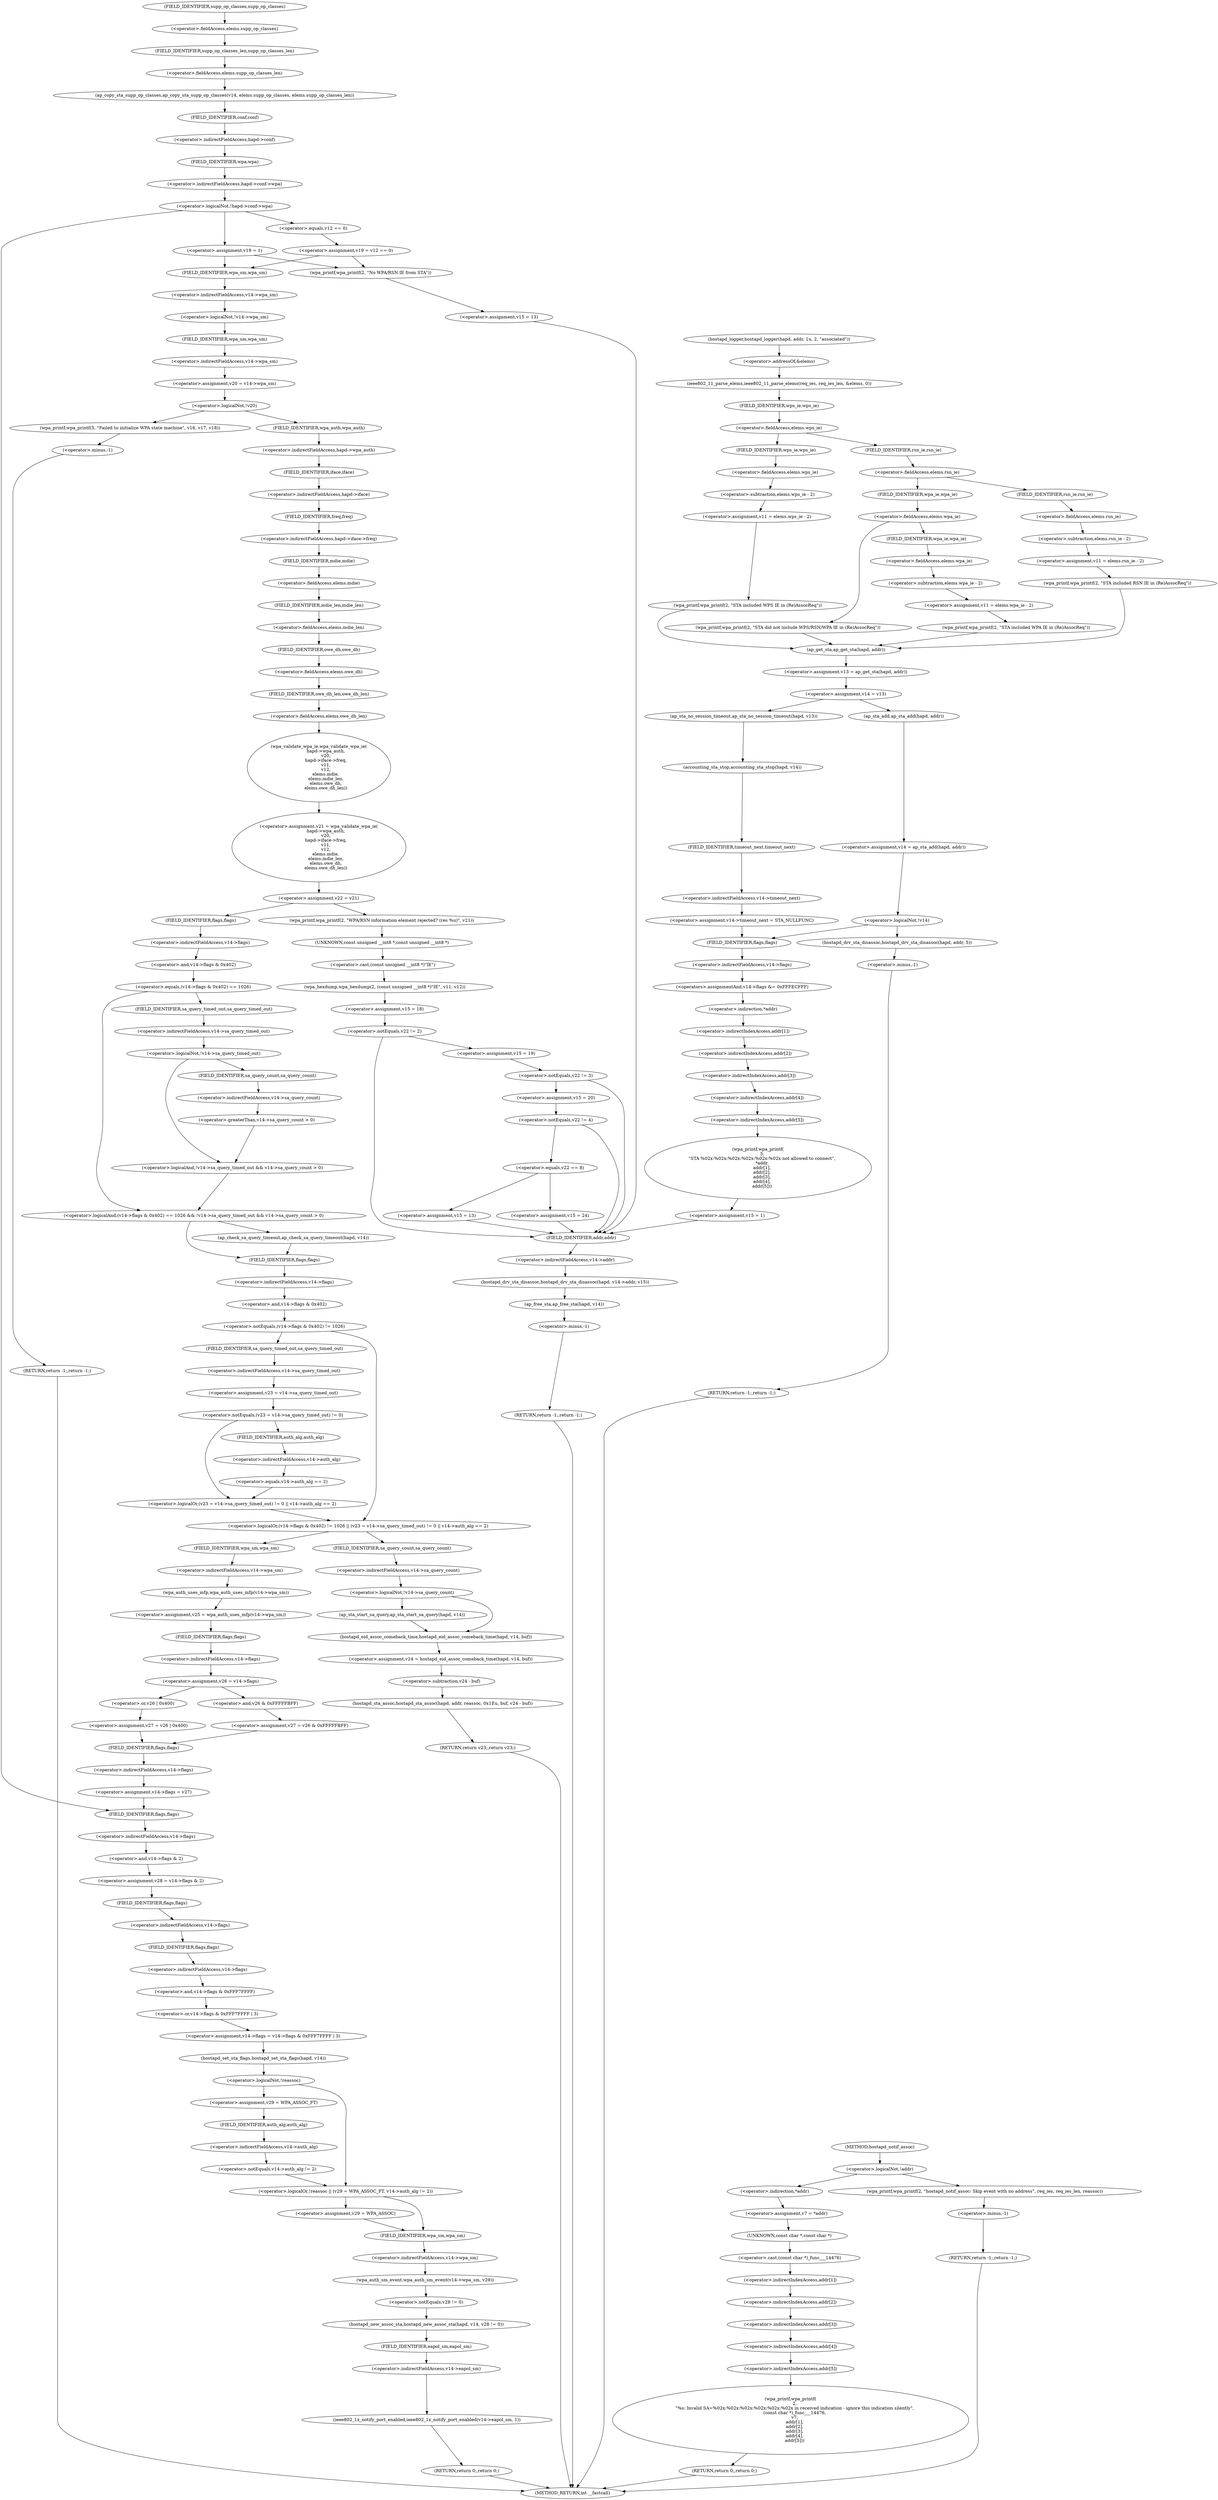 digraph hostapd_notif_assoc {  
"1000153" [label = "(<operator>.logicalNot,!addr)" ]
"1000156" [label = "(wpa_printf,wpa_printf(2, \"hostapd_notif_assoc: Skip event with no address\", req_ies, req_ies_len, reassoc))" ]
"1000162" [label = "(RETURN,return -1;,return -1;)" ]
"1000163" [label = "(<operator>.minus,-1)" ]
"1000165" [label = "(<operator>.assignment,v7 = *addr)" ]
"1000167" [label = "(<operator>.indirection,*addr)" ]
"1000170" [label = "(wpa_printf,wpa_printf(\n      2,\n      \"%s: Invalid SA=%02x:%02x:%02x:%02x:%02x:%02x in received indication - ignore this indication silently\",\n      (const char *)_func___14476,\n      v7,\n      addr[1],\n      addr[2],\n      addr[3],\n      addr[4],\n      addr[5]))" ]
"1000173" [label = "(<operator>.cast,(const char *)_func___14476)" ]
"1000174" [label = "(UNKNOWN,const char *,const char *)" ]
"1000177" [label = "(<operator>.indirectIndexAccess,addr[1])" ]
"1000180" [label = "(<operator>.indirectIndexAccess,addr[2])" ]
"1000183" [label = "(<operator>.indirectIndexAccess,addr[3])" ]
"1000186" [label = "(<operator>.indirectIndexAccess,addr[4])" ]
"1000189" [label = "(<operator>.indirectIndexAccess,addr[5])" ]
"1000192" [label = "(RETURN,return 0;,return 0;)" ]
"1000194" [label = "(hostapd_logger,hostapd_logger(hapd, addr, 1u, 2, \"associated\"))" ]
"1000200" [label = "(ieee802_11_parse_elems,ieee802_11_parse_elems(req_ies, req_ies_len, &elems, 0))" ]
"1000203" [label = "(<operator>.addressOf,&elems)" ]
"1000207" [label = "(<operator>.fieldAccess,elems.wps_ie)" ]
"1000209" [label = "(FIELD_IDENTIFIER,wps_ie,wps_ie)" ]
"1000211" [label = "(<operator>.assignment,v11 = elems.wps_ie - 2)" ]
"1000213" [label = "(<operator>.subtraction,elems.wps_ie - 2)" ]
"1000214" [label = "(<operator>.fieldAccess,elems.wps_ie)" ]
"1000216" [label = "(FIELD_IDENTIFIER,wps_ie,wps_ie)" ]
"1000219" [label = "(wpa_printf,wpa_printf(2, \"STA included WPS IE in (Re)AssocReq\"))" ]
"1000224" [label = "(<operator>.fieldAccess,elems.rsn_ie)" ]
"1000226" [label = "(FIELD_IDENTIFIER,rsn_ie,rsn_ie)" ]
"1000228" [label = "(<operator>.assignment,v11 = elems.rsn_ie - 2)" ]
"1000230" [label = "(<operator>.subtraction,elems.rsn_ie - 2)" ]
"1000231" [label = "(<operator>.fieldAccess,elems.rsn_ie)" ]
"1000233" [label = "(FIELD_IDENTIFIER,rsn_ie,rsn_ie)" ]
"1000236" [label = "(wpa_printf,wpa_printf(2, \"STA included RSN IE in (Re)AssocReq\"))" ]
"1000241" [label = "(<operator>.fieldAccess,elems.wpa_ie)" ]
"1000243" [label = "(FIELD_IDENTIFIER,wpa_ie,wpa_ie)" ]
"1000245" [label = "(<operator>.assignment,v11 = elems.wpa_ie - 2)" ]
"1000247" [label = "(<operator>.subtraction,elems.wpa_ie - 2)" ]
"1000248" [label = "(<operator>.fieldAccess,elems.wpa_ie)" ]
"1000250" [label = "(FIELD_IDENTIFIER,wpa_ie,wpa_ie)" ]
"1000253" [label = "(wpa_printf,wpa_printf(2, \"STA included WPA IE in (Re)AssocReq\"))" ]
"1000260" [label = "(wpa_printf,wpa_printf(2, \"STA did not include WPS/RSN/WPA IE in (Re)AssocReq\"))" ]
"1000263" [label = "(<operator>.assignment,v13 = ap_get_sta(hapd, addr))" ]
"1000265" [label = "(ap_get_sta,ap_get_sta(hapd, addr))" ]
"1000268" [label = "(<operator>.assignment,v14 = v13)" ]
"1000274" [label = "(ap_sta_no_session_timeout,ap_sta_no_session_timeout(hapd, v13))" ]
"1000277" [label = "(accounting_sta_stop,accounting_sta_stop(hapd, v14))" ]
"1000280" [label = "(<operator>.assignment,v14->timeout_next = STA_NULLFUNC)" ]
"1000281" [label = "(<operator>.indirectFieldAccess,v14->timeout_next)" ]
"1000283" [label = "(FIELD_IDENTIFIER,timeout_next,timeout_next)" ]
"1000287" [label = "(<operator>.assignment,v14 = ap_sta_add(hapd, addr))" ]
"1000289" [label = "(ap_sta_add,ap_sta_add(hapd, addr))" ]
"1000293" [label = "(<operator>.logicalNot,!v14)" ]
"1000296" [label = "(hostapd_drv_sta_disassoc,hostapd_drv_sta_disassoc(hapd, addr, 5))" ]
"1000300" [label = "(RETURN,return -1;,return -1;)" ]
"1000301" [label = "(<operator>.minus,-1)" ]
"1000303" [label = "(<operators>.assignmentAnd,v14->flags &= 0xFFFECFFF)" ]
"1000304" [label = "(<operator>.indirectFieldAccess,v14->flags)" ]
"1000306" [label = "(FIELD_IDENTIFIER,flags,flags)" ]
"1000309" [label = "(wpa_printf,wpa_printf(\n      3,\n      \"STA %02x:%02x:%02x:%02x:%02x:%02x not allowed to connect\",\n      *addr,\n      addr[1],\n      addr[2],\n      addr[3],\n      addr[4],\n      addr[5]))" ]
"1000312" [label = "(<operator>.indirection,*addr)" ]
"1000314" [label = "(<operator>.indirectIndexAccess,addr[1])" ]
"1000317" [label = "(<operator>.indirectIndexAccess,addr[2])" ]
"1000320" [label = "(<operator>.indirectIndexAccess,addr[3])" ]
"1000323" [label = "(<operator>.indirectIndexAccess,addr[4])" ]
"1000326" [label = "(<operator>.indirectIndexAccess,addr[5])" ]
"1000329" [label = "(<operator>.assignment,v15 = 1)" ]
"1000333" [label = "(hostapd_drv_sta_disassoc,hostapd_drv_sta_disassoc(hapd, v14->addr, v15))" ]
"1000335" [label = "(<operator>.indirectFieldAccess,v14->addr)" ]
"1000337" [label = "(FIELD_IDENTIFIER,addr,addr)" ]
"1000339" [label = "(ap_free_sta,ap_free_sta(hapd, v14))" ]
"1000342" [label = "(RETURN,return -1;,return -1;)" ]
"1000343" [label = "(<operator>.minus,-1)" ]
"1000345" [label = "(ap_copy_sta_supp_op_classes,ap_copy_sta_supp_op_classes(v14, elems.supp_op_classes, elems.supp_op_classes_len))" ]
"1000347" [label = "(<operator>.fieldAccess,elems.supp_op_classes)" ]
"1000349" [label = "(FIELD_IDENTIFIER,supp_op_classes,supp_op_classes)" ]
"1000350" [label = "(<operator>.fieldAccess,elems.supp_op_classes_len)" ]
"1000352" [label = "(FIELD_IDENTIFIER,supp_op_classes_len,supp_op_classes_len)" ]
"1000354" [label = "(<operator>.logicalNot,!hapd->conf->wpa)" ]
"1000355" [label = "(<operator>.indirectFieldAccess,hapd->conf->wpa)" ]
"1000356" [label = "(<operator>.indirectFieldAccess,hapd->conf)" ]
"1000358" [label = "(FIELD_IDENTIFIER,conf,conf)" ]
"1000359" [label = "(FIELD_IDENTIFIER,wpa,wpa)" ]
"1000362" [label = "(<operator>.assignment,v28 = v14->flags & 2)" ]
"1000364" [label = "(<operator>.and,v14->flags & 2)" ]
"1000365" [label = "(<operator>.indirectFieldAccess,v14->flags)" ]
"1000367" [label = "(FIELD_IDENTIFIER,flags,flags)" ]
"1000369" [label = "(<operator>.assignment,v14->flags = v14->flags & 0xFFF7FFFF | 3)" ]
"1000370" [label = "(<operator>.indirectFieldAccess,v14->flags)" ]
"1000372" [label = "(FIELD_IDENTIFIER,flags,flags)" ]
"1000373" [label = "(<operator>.or,v14->flags & 0xFFF7FFFF | 3)" ]
"1000374" [label = "(<operator>.and,v14->flags & 0xFFF7FFFF)" ]
"1000375" [label = "(<operator>.indirectFieldAccess,v14->flags)" ]
"1000377" [label = "(FIELD_IDENTIFIER,flags,flags)" ]
"1000380" [label = "(hostapd_set_sta_flags,hostapd_set_sta_flags(hapd, v14))" ]
"1000384" [label = "(<operator>.logicalOr,!reassoc || (v29 = WPA_ASSOC_FT, v14->auth_alg != 2))" ]
"1000385" [label = "(<operator>.logicalNot,!reassoc)" ]
"1000388" [label = "(<operator>.assignment,v29 = WPA_ASSOC_FT)" ]
"1000391" [label = "(<operator>.notEquals,v14->auth_alg != 2)" ]
"1000392" [label = "(<operator>.indirectFieldAccess,v14->auth_alg)" ]
"1000394" [label = "(FIELD_IDENTIFIER,auth_alg,auth_alg)" ]
"1000396" [label = "(<operator>.assignment,v29 = WPA_ASSOC)" ]
"1000399" [label = "(wpa_auth_sm_event,wpa_auth_sm_event(v14->wpa_sm, v29))" ]
"1000400" [label = "(<operator>.indirectFieldAccess,v14->wpa_sm)" ]
"1000402" [label = "(FIELD_IDENTIFIER,wpa_sm,wpa_sm)" ]
"1000404" [label = "(hostapd_new_assoc_sta,hostapd_new_assoc_sta(hapd, v14, v28 != 0))" ]
"1000407" [label = "(<operator>.notEquals,v28 != 0)" ]
"1000410" [label = "(ieee802_1x_notify_port_enabled,ieee802_1x_notify_port_enabled(v14->eapol_sm, 1))" ]
"1000411" [label = "(<operator>.indirectFieldAccess,v14->eapol_sm)" ]
"1000413" [label = "(FIELD_IDENTIFIER,eapol_sm,eapol_sm)" ]
"1000415" [label = "(RETURN,return 0;,return 0;)" ]
"1000419" [label = "(<operator>.assignment,v19 = v12 == 0)" ]
"1000421" [label = "(<operator>.equals,v12 == 0)" ]
"1000425" [label = "(<operator>.assignment,v19 = 1)" ]
"1000431" [label = "(wpa_printf,wpa_printf(2, \"No WPA/RSN IE from STA\"))" ]
"1000434" [label = "(<operator>.assignment,v15 = 13)" ]
"1000439" [label = "(<operator>.logicalNot,!v14->wpa_sm)" ]
"1000440" [label = "(<operator>.indirectFieldAccess,v14->wpa_sm)" ]
"1000442" [label = "(FIELD_IDENTIFIER,wpa_sm,wpa_sm)" ]
"1000443" [label = "(<operator>.assignment,v20 = v14->wpa_sm)" ]
"1000445" [label = "(<operator>.indirectFieldAccess,v14->wpa_sm)" ]
"1000447" [label = "(FIELD_IDENTIFIER,wpa_sm,wpa_sm)" ]
"1000449" [label = "(<operator>.logicalNot,!v20)" ]
"1000452" [label = "(wpa_printf,wpa_printf(5, \"Failed to initialize WPA state machine\", v16, v17, v18))" ]
"1000458" [label = "(RETURN,return -1;,return -1;)" ]
"1000459" [label = "(<operator>.minus,-1)" ]
"1000461" [label = "(<operator>.assignment,v21 = wpa_validate_wpa_ie(\n          hapd->wpa_auth,\n          v20,\n          hapd->iface->freq,\n          v11,\n          v12,\n          elems.mdie,\n          elems.mdie_len,\n          elems.owe_dh,\n          elems.owe_dh_len))" ]
"1000463" [label = "(wpa_validate_wpa_ie,wpa_validate_wpa_ie(\n          hapd->wpa_auth,\n          v20,\n          hapd->iface->freq,\n          v11,\n          v12,\n          elems.mdie,\n          elems.mdie_len,\n          elems.owe_dh,\n          elems.owe_dh_len))" ]
"1000464" [label = "(<operator>.indirectFieldAccess,hapd->wpa_auth)" ]
"1000466" [label = "(FIELD_IDENTIFIER,wpa_auth,wpa_auth)" ]
"1000468" [label = "(<operator>.indirectFieldAccess,hapd->iface->freq)" ]
"1000469" [label = "(<operator>.indirectFieldAccess,hapd->iface)" ]
"1000471" [label = "(FIELD_IDENTIFIER,iface,iface)" ]
"1000472" [label = "(FIELD_IDENTIFIER,freq,freq)" ]
"1000475" [label = "(<operator>.fieldAccess,elems.mdie)" ]
"1000477" [label = "(FIELD_IDENTIFIER,mdie,mdie)" ]
"1000478" [label = "(<operator>.fieldAccess,elems.mdie_len)" ]
"1000480" [label = "(FIELD_IDENTIFIER,mdie_len,mdie_len)" ]
"1000481" [label = "(<operator>.fieldAccess,elems.owe_dh)" ]
"1000483" [label = "(FIELD_IDENTIFIER,owe_dh,owe_dh)" ]
"1000484" [label = "(<operator>.fieldAccess,elems.owe_dh_len)" ]
"1000486" [label = "(FIELD_IDENTIFIER,owe_dh_len,owe_dh_len)" ]
"1000487" [label = "(<operator>.assignment,v22 = v21)" ]
"1000493" [label = "(wpa_printf,wpa_printf(2, \"WPA/RSN information element rejected? (res %u)\", v21))" ]
"1000497" [label = "(wpa_hexdump,wpa_hexdump(2, (const unsigned __int8 *)\"IE\", v11, v12))" ]
"1000499" [label = "(<operator>.cast,(const unsigned __int8 *)\"IE\")" ]
"1000500" [label = "(UNKNOWN,const unsigned __int8 *,const unsigned __int8 *)" ]
"1000504" [label = "(<operator>.assignment,v15 = 18)" ]
"1000508" [label = "(<operator>.notEquals,v22 != 2)" ]
"1000512" [label = "(<operator>.assignment,v15 = 19)" ]
"1000516" [label = "(<operator>.notEquals,v22 != 3)" ]
"1000520" [label = "(<operator>.assignment,v15 = 20)" ]
"1000524" [label = "(<operator>.notEquals,v22 != 4)" ]
"1000529" [label = "(<operator>.equals,v22 == 8)" ]
"1000532" [label = "(<operator>.assignment,v15 = 24)" ]
"1000536" [label = "(<operator>.assignment,v15 = 13)" ]
"1000541" [label = "(<operator>.logicalAnd,(v14->flags & 0x402) == 1026 && !v14->sa_query_timed_out && v14->sa_query_count > 0)" ]
"1000542" [label = "(<operator>.equals,(v14->flags & 0x402) == 1026)" ]
"1000543" [label = "(<operator>.and,v14->flags & 0x402)" ]
"1000544" [label = "(<operator>.indirectFieldAccess,v14->flags)" ]
"1000546" [label = "(FIELD_IDENTIFIER,flags,flags)" ]
"1000549" [label = "(<operator>.logicalAnd,!v14->sa_query_timed_out && v14->sa_query_count > 0)" ]
"1000550" [label = "(<operator>.logicalNot,!v14->sa_query_timed_out)" ]
"1000551" [label = "(<operator>.indirectFieldAccess,v14->sa_query_timed_out)" ]
"1000553" [label = "(FIELD_IDENTIFIER,sa_query_timed_out,sa_query_timed_out)" ]
"1000554" [label = "(<operator>.greaterThan,v14->sa_query_count > 0)" ]
"1000555" [label = "(<operator>.indirectFieldAccess,v14->sa_query_count)" ]
"1000557" [label = "(FIELD_IDENTIFIER,sa_query_count,sa_query_count)" ]
"1000559" [label = "(ap_check_sa_query_timeout,ap_check_sa_query_timeout(hapd, v14))" ]
"1000563" [label = "(<operator>.logicalOr,(v14->flags & 0x402) != 1026 || (v23 = v14->sa_query_timed_out) != 0 || v14->auth_alg == 2)" ]
"1000564" [label = "(<operator>.notEquals,(v14->flags & 0x402) != 1026)" ]
"1000565" [label = "(<operator>.and,v14->flags & 0x402)" ]
"1000566" [label = "(<operator>.indirectFieldAccess,v14->flags)" ]
"1000568" [label = "(FIELD_IDENTIFIER,flags,flags)" ]
"1000571" [label = "(<operator>.logicalOr,(v23 = v14->sa_query_timed_out) != 0 || v14->auth_alg == 2)" ]
"1000572" [label = "(<operator>.notEquals,(v23 = v14->sa_query_timed_out) != 0)" ]
"1000573" [label = "(<operator>.assignment,v23 = v14->sa_query_timed_out)" ]
"1000575" [label = "(<operator>.indirectFieldAccess,v14->sa_query_timed_out)" ]
"1000577" [label = "(FIELD_IDENTIFIER,sa_query_timed_out,sa_query_timed_out)" ]
"1000579" [label = "(<operator>.equals,v14->auth_alg == 2)" ]
"1000580" [label = "(<operator>.indirectFieldAccess,v14->auth_alg)" ]
"1000582" [label = "(FIELD_IDENTIFIER,auth_alg,auth_alg)" ]
"1000585" [label = "(<operator>.assignment,v25 = wpa_auth_uses_mfp(v14->wpa_sm))" ]
"1000587" [label = "(wpa_auth_uses_mfp,wpa_auth_uses_mfp(v14->wpa_sm))" ]
"1000588" [label = "(<operator>.indirectFieldAccess,v14->wpa_sm)" ]
"1000590" [label = "(FIELD_IDENTIFIER,wpa_sm,wpa_sm)" ]
"1000591" [label = "(<operator>.assignment,v26 = v14->flags)" ]
"1000593" [label = "(<operator>.indirectFieldAccess,v14->flags)" ]
"1000595" [label = "(FIELD_IDENTIFIER,flags,flags)" ]
"1000598" [label = "(<operator>.assignment,v27 = v26 | 0x400)" ]
"1000600" [label = "(<operator>.or,v26 | 0x400)" ]
"1000604" [label = "(<operator>.assignment,v27 = v26 & 0xFFFFFBFF)" ]
"1000606" [label = "(<operator>.and,v26 & 0xFFFFFBFF)" ]
"1000609" [label = "(<operator>.assignment,v14->flags = v27)" ]
"1000610" [label = "(<operator>.indirectFieldAccess,v14->flags)" ]
"1000612" [label = "(FIELD_IDENTIFIER,flags,flags)" ]
"1000616" [label = "(<operator>.logicalNot,!v14->sa_query_count)" ]
"1000617" [label = "(<operator>.indirectFieldAccess,v14->sa_query_count)" ]
"1000619" [label = "(FIELD_IDENTIFIER,sa_query_count,sa_query_count)" ]
"1000620" [label = "(ap_sta_start_sa_query,ap_sta_start_sa_query(hapd, v14))" ]
"1000623" [label = "(<operator>.assignment,v24 = hostapd_eid_assoc_comeback_time(hapd, v14, buf))" ]
"1000625" [label = "(hostapd_eid_assoc_comeback_time,hostapd_eid_assoc_comeback_time(hapd, v14, buf))" ]
"1000629" [label = "(hostapd_sta_assoc,hostapd_sta_assoc(hapd, addr, reassoc, 0x1Eu, buf, v24 - buf))" ]
"1000635" [label = "(<operator>.subtraction,v24 - buf)" ]
"1000638" [label = "(RETURN,return v23;,return v23;)" ]
"1000123" [label = "(METHOD,hostapd_notif_assoc)" ]
"1000640" [label = "(METHOD_RETURN,int __fastcall)" ]
  "1000153" -> "1000156" 
  "1000153" -> "1000167" 
  "1000156" -> "1000163" 
  "1000162" -> "1000640" 
  "1000163" -> "1000162" 
  "1000165" -> "1000174" 
  "1000167" -> "1000165" 
  "1000170" -> "1000192" 
  "1000173" -> "1000177" 
  "1000174" -> "1000173" 
  "1000177" -> "1000180" 
  "1000180" -> "1000183" 
  "1000183" -> "1000186" 
  "1000186" -> "1000189" 
  "1000189" -> "1000170" 
  "1000192" -> "1000640" 
  "1000194" -> "1000203" 
  "1000200" -> "1000209" 
  "1000203" -> "1000200" 
  "1000207" -> "1000216" 
  "1000207" -> "1000226" 
  "1000209" -> "1000207" 
  "1000211" -> "1000219" 
  "1000213" -> "1000211" 
  "1000214" -> "1000213" 
  "1000216" -> "1000214" 
  "1000219" -> "1000265" 
  "1000224" -> "1000233" 
  "1000224" -> "1000243" 
  "1000226" -> "1000224" 
  "1000228" -> "1000236" 
  "1000230" -> "1000228" 
  "1000231" -> "1000230" 
  "1000233" -> "1000231" 
  "1000236" -> "1000265" 
  "1000241" -> "1000250" 
  "1000241" -> "1000260" 
  "1000243" -> "1000241" 
  "1000245" -> "1000253" 
  "1000247" -> "1000245" 
  "1000248" -> "1000247" 
  "1000250" -> "1000248" 
  "1000253" -> "1000265" 
  "1000260" -> "1000265" 
  "1000263" -> "1000268" 
  "1000265" -> "1000263" 
  "1000268" -> "1000274" 
  "1000268" -> "1000289" 
  "1000274" -> "1000277" 
  "1000277" -> "1000283" 
  "1000280" -> "1000306" 
  "1000281" -> "1000280" 
  "1000283" -> "1000281" 
  "1000287" -> "1000293" 
  "1000289" -> "1000287" 
  "1000293" -> "1000296" 
  "1000293" -> "1000306" 
  "1000296" -> "1000301" 
  "1000300" -> "1000640" 
  "1000301" -> "1000300" 
  "1000303" -> "1000312" 
  "1000304" -> "1000303" 
  "1000306" -> "1000304" 
  "1000309" -> "1000329" 
  "1000312" -> "1000314" 
  "1000314" -> "1000317" 
  "1000317" -> "1000320" 
  "1000320" -> "1000323" 
  "1000323" -> "1000326" 
  "1000326" -> "1000309" 
  "1000329" -> "1000337" 
  "1000333" -> "1000339" 
  "1000335" -> "1000333" 
  "1000337" -> "1000335" 
  "1000339" -> "1000343" 
  "1000342" -> "1000640" 
  "1000343" -> "1000342" 
  "1000345" -> "1000358" 
  "1000347" -> "1000352" 
  "1000349" -> "1000347" 
  "1000350" -> "1000345" 
  "1000352" -> "1000350" 
  "1000354" -> "1000367" 
  "1000354" -> "1000421" 
  "1000354" -> "1000425" 
  "1000355" -> "1000354" 
  "1000356" -> "1000359" 
  "1000358" -> "1000356" 
  "1000359" -> "1000355" 
  "1000362" -> "1000372" 
  "1000364" -> "1000362" 
  "1000365" -> "1000364" 
  "1000367" -> "1000365" 
  "1000369" -> "1000380" 
  "1000370" -> "1000377" 
  "1000372" -> "1000370" 
  "1000373" -> "1000369" 
  "1000374" -> "1000373" 
  "1000375" -> "1000374" 
  "1000377" -> "1000375" 
  "1000380" -> "1000385" 
  "1000384" -> "1000396" 
  "1000384" -> "1000402" 
  "1000385" -> "1000384" 
  "1000385" -> "1000388" 
  "1000388" -> "1000394" 
  "1000391" -> "1000384" 
  "1000392" -> "1000391" 
  "1000394" -> "1000392" 
  "1000396" -> "1000402" 
  "1000399" -> "1000407" 
  "1000400" -> "1000399" 
  "1000402" -> "1000400" 
  "1000404" -> "1000413" 
  "1000407" -> "1000404" 
  "1000410" -> "1000415" 
  "1000411" -> "1000410" 
  "1000413" -> "1000411" 
  "1000415" -> "1000640" 
  "1000419" -> "1000431" 
  "1000419" -> "1000442" 
  "1000421" -> "1000419" 
  "1000425" -> "1000431" 
  "1000425" -> "1000442" 
  "1000431" -> "1000434" 
  "1000434" -> "1000337" 
  "1000439" -> "1000447" 
  "1000440" -> "1000439" 
  "1000442" -> "1000440" 
  "1000443" -> "1000449" 
  "1000445" -> "1000443" 
  "1000447" -> "1000445" 
  "1000449" -> "1000452" 
  "1000449" -> "1000466" 
  "1000452" -> "1000459" 
  "1000458" -> "1000640" 
  "1000459" -> "1000458" 
  "1000461" -> "1000487" 
  "1000463" -> "1000461" 
  "1000464" -> "1000471" 
  "1000466" -> "1000464" 
  "1000468" -> "1000477" 
  "1000469" -> "1000472" 
  "1000471" -> "1000469" 
  "1000472" -> "1000468" 
  "1000475" -> "1000480" 
  "1000477" -> "1000475" 
  "1000478" -> "1000483" 
  "1000480" -> "1000478" 
  "1000481" -> "1000486" 
  "1000483" -> "1000481" 
  "1000484" -> "1000463" 
  "1000486" -> "1000484" 
  "1000487" -> "1000493" 
  "1000487" -> "1000546" 
  "1000493" -> "1000500" 
  "1000497" -> "1000504" 
  "1000499" -> "1000497" 
  "1000500" -> "1000499" 
  "1000504" -> "1000508" 
  "1000508" -> "1000512" 
  "1000508" -> "1000337" 
  "1000512" -> "1000516" 
  "1000516" -> "1000520" 
  "1000516" -> "1000337" 
  "1000520" -> "1000524" 
  "1000524" -> "1000529" 
  "1000524" -> "1000337" 
  "1000529" -> "1000532" 
  "1000529" -> "1000536" 
  "1000532" -> "1000337" 
  "1000536" -> "1000337" 
  "1000541" -> "1000559" 
  "1000541" -> "1000568" 
  "1000542" -> "1000541" 
  "1000542" -> "1000553" 
  "1000543" -> "1000542" 
  "1000544" -> "1000543" 
  "1000546" -> "1000544" 
  "1000549" -> "1000541" 
  "1000550" -> "1000549" 
  "1000550" -> "1000557" 
  "1000551" -> "1000550" 
  "1000553" -> "1000551" 
  "1000554" -> "1000549" 
  "1000555" -> "1000554" 
  "1000557" -> "1000555" 
  "1000559" -> "1000568" 
  "1000563" -> "1000590" 
  "1000563" -> "1000619" 
  "1000564" -> "1000563" 
  "1000564" -> "1000577" 
  "1000565" -> "1000564" 
  "1000566" -> "1000565" 
  "1000568" -> "1000566" 
  "1000571" -> "1000563" 
  "1000572" -> "1000571" 
  "1000572" -> "1000582" 
  "1000573" -> "1000572" 
  "1000575" -> "1000573" 
  "1000577" -> "1000575" 
  "1000579" -> "1000571" 
  "1000580" -> "1000579" 
  "1000582" -> "1000580" 
  "1000585" -> "1000595" 
  "1000587" -> "1000585" 
  "1000588" -> "1000587" 
  "1000590" -> "1000588" 
  "1000591" -> "1000600" 
  "1000591" -> "1000606" 
  "1000593" -> "1000591" 
  "1000595" -> "1000593" 
  "1000598" -> "1000612" 
  "1000600" -> "1000598" 
  "1000604" -> "1000612" 
  "1000606" -> "1000604" 
  "1000609" -> "1000367" 
  "1000610" -> "1000609" 
  "1000612" -> "1000610" 
  "1000616" -> "1000620" 
  "1000616" -> "1000625" 
  "1000617" -> "1000616" 
  "1000619" -> "1000617" 
  "1000620" -> "1000625" 
  "1000623" -> "1000635" 
  "1000625" -> "1000623" 
  "1000629" -> "1000638" 
  "1000635" -> "1000629" 
  "1000638" -> "1000640" 
  "1000123" -> "1000153" 
}
